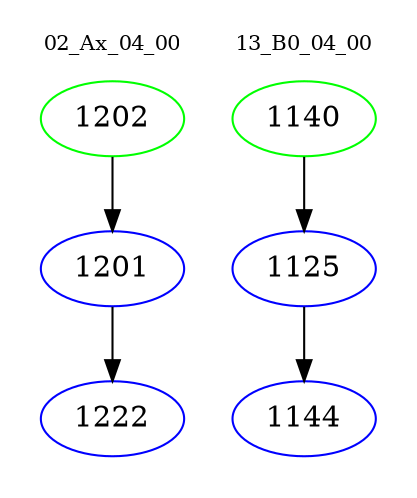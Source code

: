 digraph{
subgraph cluster_0 {
color = white
label = "02_Ax_04_00";
fontsize=10;
T0_1202 [label="1202", color="green"]
T0_1202 -> T0_1201 [color="black"]
T0_1201 [label="1201", color="blue"]
T0_1201 -> T0_1222 [color="black"]
T0_1222 [label="1222", color="blue"]
}
subgraph cluster_1 {
color = white
label = "13_B0_04_00";
fontsize=10;
T1_1140 [label="1140", color="green"]
T1_1140 -> T1_1125 [color="black"]
T1_1125 [label="1125", color="blue"]
T1_1125 -> T1_1144 [color="black"]
T1_1144 [label="1144", color="blue"]
}
}
